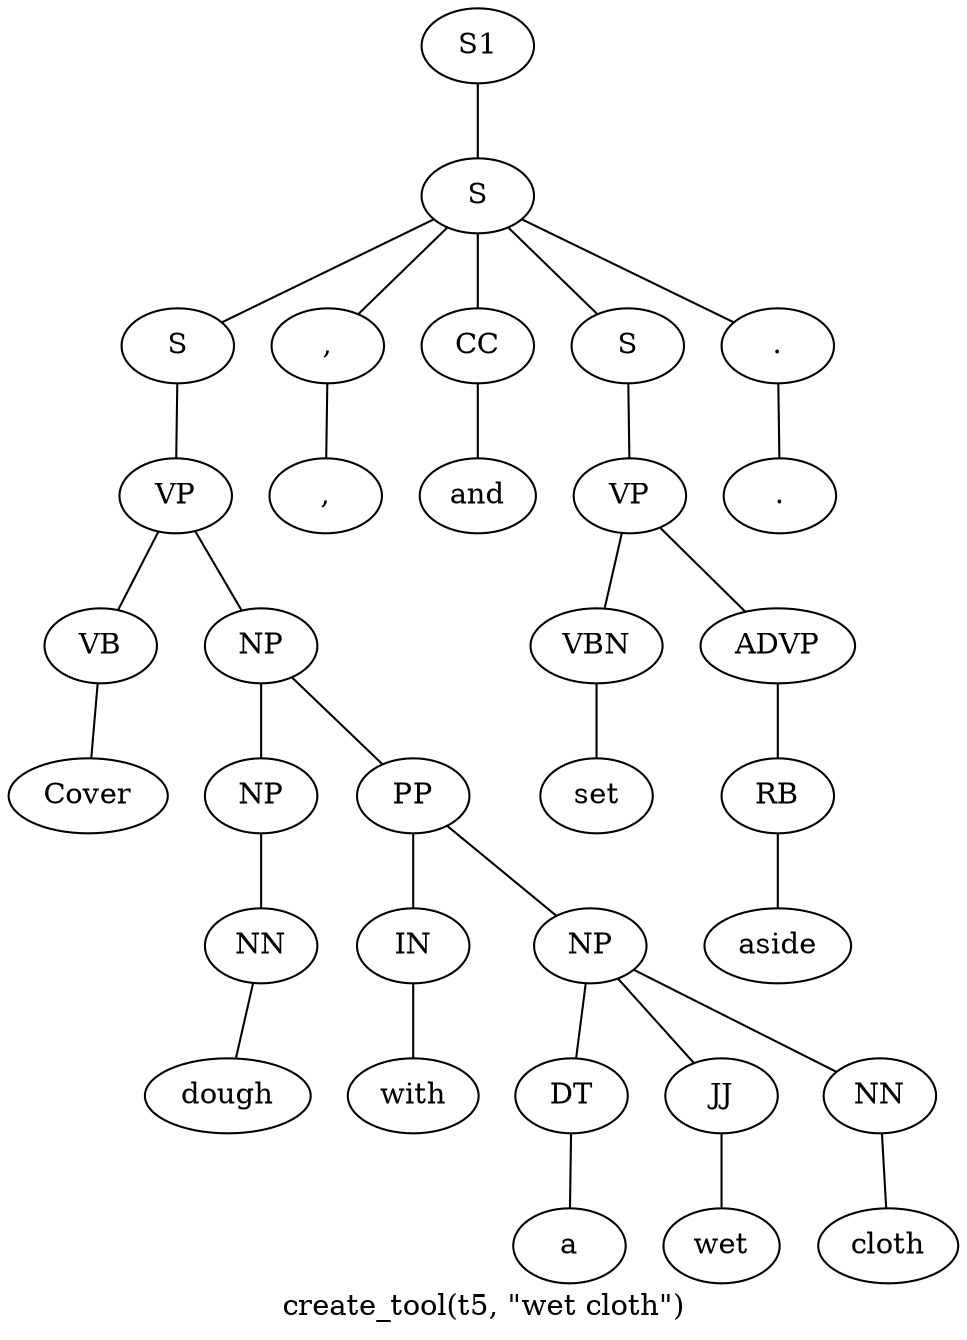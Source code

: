 graph SyntaxGraph {
	label = "create_tool(t5, \"wet cloth\")";
	Node0 [label="S1"];
	Node1 [label="S"];
	Node2 [label="S"];
	Node3 [label="VP"];
	Node4 [label="VB"];
	Node5 [label="Cover"];
	Node6 [label="NP"];
	Node7 [label="NP"];
	Node8 [label="NN"];
	Node9 [label="dough"];
	Node10 [label="PP"];
	Node11 [label="IN"];
	Node12 [label="with"];
	Node13 [label="NP"];
	Node14 [label="DT"];
	Node15 [label="a"];
	Node16 [label="JJ"];
	Node17 [label="wet"];
	Node18 [label="NN"];
	Node19 [label="cloth"];
	Node20 [label=","];
	Node21 [label=","];
	Node22 [label="CC"];
	Node23 [label="and"];
	Node24 [label="S"];
	Node25 [label="VP"];
	Node26 [label="VBN"];
	Node27 [label="set"];
	Node28 [label="ADVP"];
	Node29 [label="RB"];
	Node30 [label="aside"];
	Node31 [label="."];
	Node32 [label="."];

	Node0 -- Node1;
	Node1 -- Node2;
	Node1 -- Node20;
	Node1 -- Node22;
	Node1 -- Node24;
	Node1 -- Node31;
	Node2 -- Node3;
	Node3 -- Node4;
	Node3 -- Node6;
	Node4 -- Node5;
	Node6 -- Node7;
	Node6 -- Node10;
	Node7 -- Node8;
	Node8 -- Node9;
	Node10 -- Node11;
	Node10 -- Node13;
	Node11 -- Node12;
	Node13 -- Node14;
	Node13 -- Node16;
	Node13 -- Node18;
	Node14 -- Node15;
	Node16 -- Node17;
	Node18 -- Node19;
	Node20 -- Node21;
	Node22 -- Node23;
	Node24 -- Node25;
	Node25 -- Node26;
	Node25 -- Node28;
	Node26 -- Node27;
	Node28 -- Node29;
	Node29 -- Node30;
	Node31 -- Node32;
}